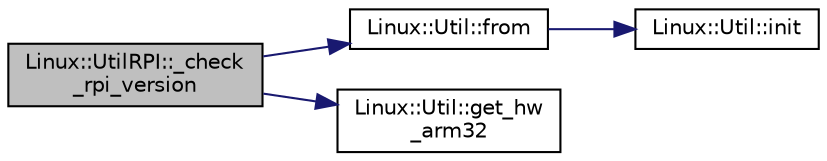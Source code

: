 digraph "Linux::UtilRPI::_check_rpi_version"
{
 // INTERACTIVE_SVG=YES
  edge [fontname="Helvetica",fontsize="10",labelfontname="Helvetica",labelfontsize="10"];
  node [fontname="Helvetica",fontsize="10",shape=record];
  rankdir="LR";
  Node1 [label="Linux::UtilRPI::_check\l_rpi_version",height=0.2,width=0.4,color="black", fillcolor="grey75", style="filled", fontcolor="black"];
  Node1 -> Node2 [color="midnightblue",fontsize="10",style="solid",fontname="Helvetica"];
  Node2 [label="Linux::Util::from",height=0.2,width=0.4,color="black", fillcolor="white", style="filled",URL="$classLinux_1_1Util.html#addd6070e02a90ee0a7063f0c3db4fecc"];
  Node2 -> Node3 [color="midnightblue",fontsize="10",style="solid",fontname="Helvetica"];
  Node3 [label="Linux::Util::init",height=0.2,width=0.4,color="black", fillcolor="white", style="filled",URL="$classLinux_1_1Util.html#ae03dc062803bf3bcda9cbd77e781c7d4"];
  Node1 -> Node4 [color="midnightblue",fontsize="10",style="solid",fontname="Helvetica"];
  Node4 [label="Linux::Util::get_hw\l_arm32",height=0.2,width=0.4,color="black", fillcolor="white", style="filled",URL="$classLinux_1_1Util.html#a7be36bbc123b07ab7c5b5e583773f39a"];
}
